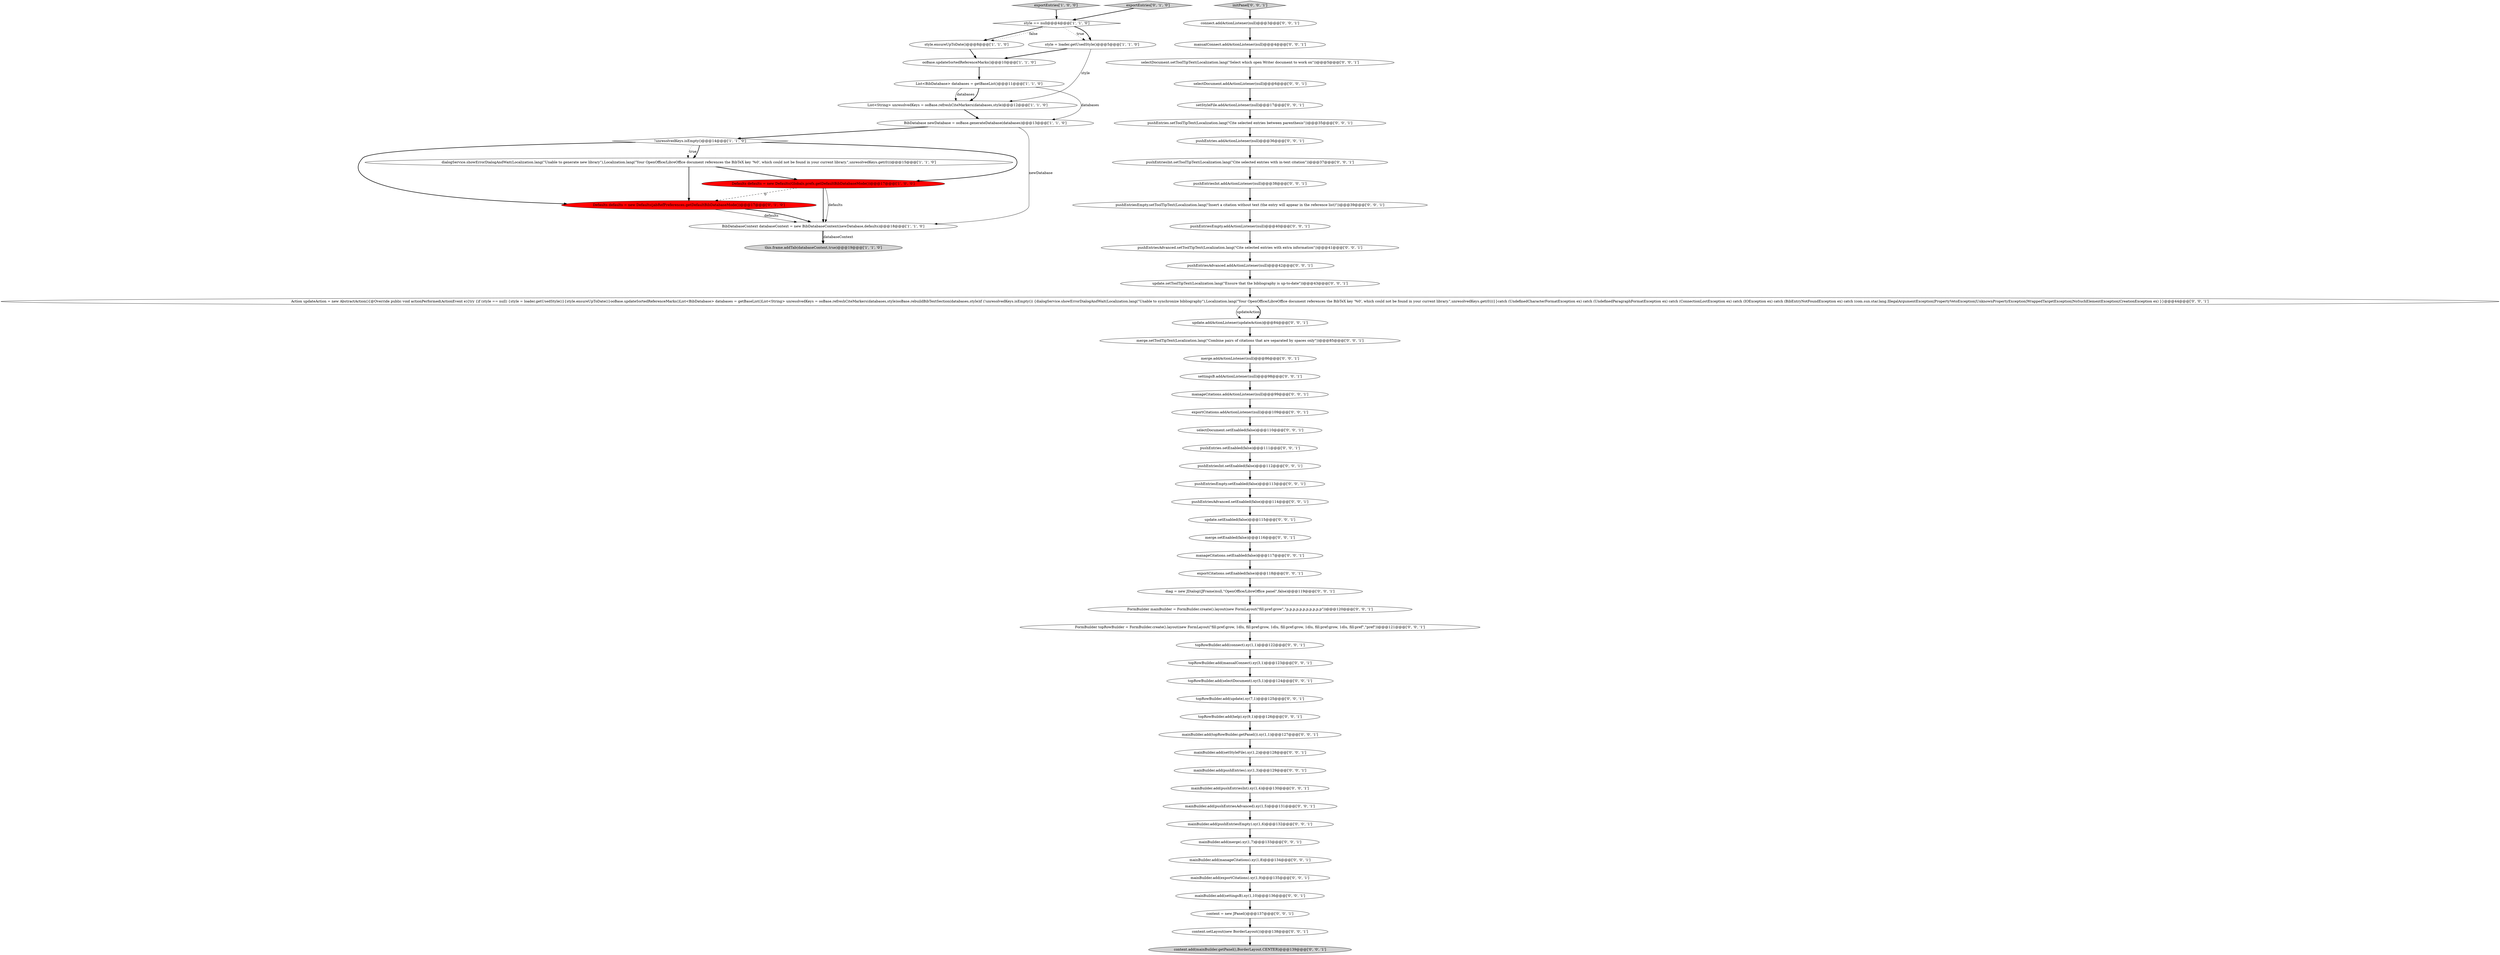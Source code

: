 digraph {
9 [style = filled, label = "style.ensureUpToDate()@@@8@@@['1', '1', '0']", fillcolor = white, shape = ellipse image = "AAA0AAABBB1BBB"];
32 [style = filled, label = "mainBuilder.add(settingsB).xy(1,10)@@@136@@@['0', '0', '1']", fillcolor = white, shape = ellipse image = "AAA0AAABBB3BBB"];
0 [style = filled, label = "dialogService.showErrorDialogAndWait(Localization.lang(\"Unable to generate new library\"),Localization.lang(\"Your OpenOffice/LibreOffice document references the BibTeX key '%0', which could not be found in your current library.\",unresolvedKeys.get(0)))@@@15@@@['1', '1', '0']", fillcolor = white, shape = ellipse image = "AAA0AAABBB1BBB"];
18 [style = filled, label = "manualConnect.addActionListener(null)@@@4@@@['0', '0', '1']", fillcolor = white, shape = ellipse image = "AAA0AAABBB3BBB"];
1 [style = filled, label = "exportEntries['1', '0', '0']", fillcolor = lightgray, shape = diamond image = "AAA0AAABBB1BBB"];
27 [style = filled, label = "pushEntriesAdvanced.setToolTipText(Localization.lang(\"Cite selected entries with extra information\"))@@@41@@@['0', '0', '1']", fillcolor = white, shape = ellipse image = "AAA0AAABBB3BBB"];
63 [style = filled, label = "mainBuilder.add(pushEntries).xy(1,3)@@@129@@@['0', '0', '1']", fillcolor = white, shape = ellipse image = "AAA0AAABBB3BBB"];
26 [style = filled, label = "mainBuilder.add(merge).xy(1,7)@@@133@@@['0', '0', '1']", fillcolor = white, shape = ellipse image = "AAA0AAABBB3BBB"];
8 [style = filled, label = "this.frame.addTab(databaseContext,true)@@@19@@@['1', '1', '0']", fillcolor = lightgray, shape = ellipse image = "AAA0AAABBB1BBB"];
65 [style = filled, label = "mainBuilder.add(topRowBuilder.getPanel()).xy(1,1)@@@127@@@['0', '0', '1']", fillcolor = white, shape = ellipse image = "AAA0AAABBB3BBB"];
24 [style = filled, label = "mainBuilder.add(setStyleFile).xy(1,2)@@@128@@@['0', '0', '1']", fillcolor = white, shape = ellipse image = "AAA0AAABBB3BBB"];
28 [style = filled, label = "FormBuilder mainBuilder = FormBuilder.create().layout(new FormLayout(\"fill:pref:grow\",\"p,p,p,p,p,p,p,p,p,p,p\"))@@@120@@@['0', '0', '1']", fillcolor = white, shape = ellipse image = "AAA0AAABBB3BBB"];
59 [style = filled, label = "topRowBuilder.add(manualConnect).xy(3,1)@@@123@@@['0', '0', '1']", fillcolor = white, shape = ellipse image = "AAA0AAABBB3BBB"];
54 [style = filled, label = "exportCitations.setEnabled(false)@@@118@@@['0', '0', '1']", fillcolor = white, shape = ellipse image = "AAA0AAABBB3BBB"];
64 [style = filled, label = "update.setEnabled(false)@@@115@@@['0', '0', '1']", fillcolor = white, shape = ellipse image = "AAA0AAABBB3BBB"];
57 [style = filled, label = "manageCitations.setEnabled(false)@@@117@@@['0', '0', '1']", fillcolor = white, shape = ellipse image = "AAA0AAABBB3BBB"];
5 [style = filled, label = "Defaults defaults = new Defaults(Globals.prefs.getDefaultBibDatabaseMode())@@@17@@@['1', '0', '0']", fillcolor = red, shape = ellipse image = "AAA1AAABBB1BBB"];
50 [style = filled, label = "pushEntriesInt.addActionListener(null)@@@38@@@['0', '0', '1']", fillcolor = white, shape = ellipse image = "AAA0AAABBB3BBB"];
47 [style = filled, label = "mainBuilder.add(pushEntriesEmpty).xy(1,6)@@@132@@@['0', '0', '1']", fillcolor = white, shape = ellipse image = "AAA0AAABBB3BBB"];
40 [style = filled, label = "topRowBuilder.add(connect).xy(1,1)@@@122@@@['0', '0', '1']", fillcolor = white, shape = ellipse image = "AAA0AAABBB3BBB"];
45 [style = filled, label = "initPanel['0', '0', '1']", fillcolor = lightgray, shape = diamond image = "AAA0AAABBB3BBB"];
60 [style = filled, label = "merge.setEnabled(false)@@@116@@@['0', '0', '1']", fillcolor = white, shape = ellipse image = "AAA0AAABBB3BBB"];
11 [style = filled, label = "BibDatabase newDatabase = ooBase.generateDatabase(databases)@@@13@@@['1', '1', '0']", fillcolor = white, shape = ellipse image = "AAA0AAABBB1BBB"];
30 [style = filled, label = "pushEntriesEmpty.setToolTipText(Localization.lang(\"Insert a citation without text (the entry will appear in the reference list)\"))@@@39@@@['0', '0', '1']", fillcolor = white, shape = ellipse image = "AAA0AAABBB3BBB"];
38 [style = filled, label = "content.setLayout(new BorderLayout())@@@138@@@['0', '0', '1']", fillcolor = white, shape = ellipse image = "AAA0AAABBB3BBB"];
48 [style = filled, label = "setStyleFile.addActionListener(null)@@@17@@@['0', '0', '1']", fillcolor = white, shape = ellipse image = "AAA0AAABBB3BBB"];
22 [style = filled, label = "manageCitations.addActionListener(null)@@@99@@@['0', '0', '1']", fillcolor = white, shape = ellipse image = "AAA0AAABBB3BBB"];
31 [style = filled, label = "connect.addActionListener(null)@@@3@@@['0', '0', '1']", fillcolor = white, shape = ellipse image = "AAA0AAABBB3BBB"];
36 [style = filled, label = "settingsB.addActionListener(null)@@@98@@@['0', '0', '1']", fillcolor = white, shape = ellipse image = "AAA0AAABBB3BBB"];
3 [style = filled, label = "ooBase.updateSortedReferenceMarks()@@@10@@@['1', '1', '0']", fillcolor = white, shape = ellipse image = "AAA0AAABBB1BBB"];
33 [style = filled, label = "topRowBuilder.add(update).xy(7,1)@@@125@@@['0', '0', '1']", fillcolor = white, shape = ellipse image = "AAA0AAABBB3BBB"];
61 [style = filled, label = "content.add(mainBuilder.getPanel(),BorderLayout.CENTER)@@@139@@@['0', '0', '1']", fillcolor = lightgray, shape = ellipse image = "AAA0AAABBB3BBB"];
13 [style = filled, label = "exportEntries['0', '1', '0']", fillcolor = lightgray, shape = diamond image = "AAA0AAABBB2BBB"];
66 [style = filled, label = "pushEntriesAdvanced.addActionListener(null)@@@42@@@['0', '0', '1']", fillcolor = white, shape = ellipse image = "AAA0AAABBB3BBB"];
46 [style = filled, label = "pushEntries.addActionListener(null)@@@36@@@['0', '0', '1']", fillcolor = white, shape = ellipse image = "AAA0AAABBB3BBB"];
35 [style = filled, label = "pushEntries.setToolTipText(Localization.lang(\"Cite selected entries between parenthesis\"))@@@35@@@['0', '0', '1']", fillcolor = white, shape = ellipse image = "AAA0AAABBB3BBB"];
42 [style = filled, label = "mainBuilder.add(exportCitations).xy(1,9)@@@135@@@['0', '0', '1']", fillcolor = white, shape = ellipse image = "AAA0AAABBB3BBB"];
16 [style = filled, label = "pushEntriesInt.setEnabled(false)@@@112@@@['0', '0', '1']", fillcolor = white, shape = ellipse image = "AAA0AAABBB3BBB"];
44 [style = filled, label = "Action updateAction = new AbstractAction(){@Override public void actionPerformed(ActionEvent e){try {if (style == null) {style = loader.getUsedStyle()}{style.ensureUpToDate()}ooBase.updateSortedReferenceMarks()List<BibDatabase> databases = getBaseList()List<String> unresolvedKeys = ooBase.refreshCiteMarkers(databases,style)ooBase.rebuildBibTextSection(databases,style)if (!unresolvedKeys.isEmpty()) {dialogService.showErrorDialogAndWait(Localization.lang(\"Unable to synchronize bibliography\"),Localization.lang(\"Your OpenOffice/LibreOffice document references the BibTeX key '%0', which could not be found in your current library.\",unresolvedKeys.get(0)))}}catch (UndefinedCharacterFormatException ex) catch (UndefinedParagraphFormatException ex) catch (ConnectionLostException ex) catch (IOException ex) catch (BibEntryNotFoundException ex) catch (com.sun.star.lang.IllegalArgumentException|PropertyVetoException|UnknownPropertyException|WrappedTargetException|NoSuchElementException|CreationException ex) }}@@@44@@@['0', '0', '1']", fillcolor = white, shape = ellipse image = "AAA0AAABBB3BBB"];
49 [style = filled, label = "selectDocument.setEnabled(false)@@@110@@@['0', '0', '1']", fillcolor = white, shape = ellipse image = "AAA0AAABBB3BBB"];
17 [style = filled, label = "diag = new JDialog((JFrame)null,\"OpenOffice/LibreOffice panel\",false)@@@119@@@['0', '0', '1']", fillcolor = white, shape = ellipse image = "AAA0AAABBB3BBB"];
23 [style = filled, label = "pushEntriesEmpty.addActionListener(null)@@@40@@@['0', '0', '1']", fillcolor = white, shape = ellipse image = "AAA0AAABBB3BBB"];
39 [style = filled, label = "update.setToolTipText(Localization.lang(\"Ensure that the bibliography is up-to-date\"))@@@43@@@['0', '0', '1']", fillcolor = white, shape = ellipse image = "AAA0AAABBB3BBB"];
51 [style = filled, label = "mainBuilder.add(pushEntriesAdvanced).xy(1,5)@@@131@@@['0', '0', '1']", fillcolor = white, shape = ellipse image = "AAA0AAABBB3BBB"];
12 [style = filled, label = "List<BibDatabase> databases = getBaseList()@@@11@@@['1', '1', '0']", fillcolor = white, shape = ellipse image = "AAA0AAABBB1BBB"];
7 [style = filled, label = "BibDatabaseContext databaseContext = new BibDatabaseContext(newDatabase,defaults)@@@18@@@['1', '1', '0']", fillcolor = white, shape = ellipse image = "AAA0AAABBB1BBB"];
41 [style = filled, label = "topRowBuilder.add(help).xy(9,1)@@@126@@@['0', '0', '1']", fillcolor = white, shape = ellipse image = "AAA0AAABBB3BBB"];
55 [style = filled, label = "update.addActionListener(updateAction)@@@84@@@['0', '0', '1']", fillcolor = white, shape = ellipse image = "AAA0AAABBB3BBB"];
56 [style = filled, label = "pushEntriesInt.setToolTipText(Localization.lang(\"Cite selected entries with in-text citation\"))@@@37@@@['0', '0', '1']", fillcolor = white, shape = ellipse image = "AAA0AAABBB3BBB"];
15 [style = filled, label = "selectDocument.setToolTipText(Localization.lang(\"Select which open Writer document to work on\"))@@@5@@@['0', '0', '1']", fillcolor = white, shape = ellipse image = "AAA0AAABBB3BBB"];
43 [style = filled, label = "FormBuilder topRowBuilder = FormBuilder.create().layout(new FormLayout(\"fill:pref:grow, 1dlu, fill:pref:grow, 1dlu, fill:pref:grow, 1dlu, fill:pref:grow, 1dlu, fill:pref\",\"pref\"))@@@121@@@['0', '0', '1']", fillcolor = white, shape = ellipse image = "AAA0AAABBB3BBB"];
62 [style = filled, label = "mainBuilder.add(manageCitations).xy(1,8)@@@134@@@['0', '0', '1']", fillcolor = white, shape = ellipse image = "AAA0AAABBB3BBB"];
53 [style = filled, label = "mainBuilder.add(pushEntriesInt).xy(1,4)@@@130@@@['0', '0', '1']", fillcolor = white, shape = ellipse image = "AAA0AAABBB3BBB"];
52 [style = filled, label = "merge.setToolTipText(Localization.lang(\"Combine pairs of citations that are separated by spaces only\"))@@@85@@@['0', '0', '1']", fillcolor = white, shape = ellipse image = "AAA0AAABBB3BBB"];
14 [style = filled, label = "Defaults defaults = new Defaults(jabRefPreferences.getDefaultBibDatabaseMode())@@@17@@@['0', '1', '0']", fillcolor = red, shape = ellipse image = "AAA1AAABBB2BBB"];
34 [style = filled, label = "pushEntries.setEnabled(false)@@@111@@@['0', '0', '1']", fillcolor = white, shape = ellipse image = "AAA0AAABBB3BBB"];
37 [style = filled, label = "exportCitations.addActionListener(null)@@@109@@@['0', '0', '1']", fillcolor = white, shape = ellipse image = "AAA0AAABBB3BBB"];
10 [style = filled, label = "List<String> unresolvedKeys = ooBase.refreshCiteMarkers(databases,style)@@@12@@@['1', '1', '0']", fillcolor = white, shape = ellipse image = "AAA0AAABBB1BBB"];
58 [style = filled, label = "merge.addActionListener(null)@@@86@@@['0', '0', '1']", fillcolor = white, shape = ellipse image = "AAA0AAABBB3BBB"];
20 [style = filled, label = "pushEntriesAdvanced.setEnabled(false)@@@114@@@['0', '0', '1']", fillcolor = white, shape = ellipse image = "AAA0AAABBB3BBB"];
21 [style = filled, label = "selectDocument.addActionListener(null)@@@6@@@['0', '0', '1']", fillcolor = white, shape = ellipse image = "AAA0AAABBB3BBB"];
2 [style = filled, label = "!unresolvedKeys.isEmpty()@@@14@@@['1', '1', '0']", fillcolor = white, shape = diamond image = "AAA0AAABBB1BBB"];
4 [style = filled, label = "style == null@@@4@@@['1', '1', '0']", fillcolor = white, shape = diamond image = "AAA0AAABBB1BBB"];
25 [style = filled, label = "topRowBuilder.add(selectDocument).xy(5,1)@@@124@@@['0', '0', '1']", fillcolor = white, shape = ellipse image = "AAA0AAABBB3BBB"];
29 [style = filled, label = "pushEntriesEmpty.setEnabled(false)@@@113@@@['0', '0', '1']", fillcolor = white, shape = ellipse image = "AAA0AAABBB3BBB"];
19 [style = filled, label = "content = new JPanel()@@@137@@@['0', '0', '1']", fillcolor = white, shape = ellipse image = "AAA0AAABBB3BBB"];
6 [style = filled, label = "style = loader.getUsedStyle()@@@5@@@['1', '1', '0']", fillcolor = white, shape = ellipse image = "AAA0AAABBB1BBB"];
4->6 [style = dotted, label="true"];
58->36 [style = bold, label=""];
4->9 [style = bold, label=""];
6->3 [style = bold, label=""];
57->54 [style = bold, label=""];
24->63 [style = bold, label=""];
1->4 [style = bold, label=""];
2->5 [style = bold, label=""];
46->56 [style = bold, label=""];
2->0 [style = dotted, label="true"];
5->14 [style = dashed, label="0"];
59->25 [style = bold, label=""];
39->44 [style = bold, label=""];
23->27 [style = bold, label=""];
37->49 [style = bold, label=""];
25->33 [style = bold, label=""];
65->24 [style = bold, label=""];
4->6 [style = bold, label=""];
53->51 [style = bold, label=""];
15->21 [style = bold, label=""];
22->37 [style = bold, label=""];
14->7 [style = solid, label="defaults"];
50->30 [style = bold, label=""];
12->11 [style = solid, label="databases"];
66->39 [style = bold, label=""];
36->22 [style = bold, label=""];
30->23 [style = bold, label=""];
18->15 [style = bold, label=""];
16->29 [style = bold, label=""];
54->17 [style = bold, label=""];
21->48 [style = bold, label=""];
26->62 [style = bold, label=""];
31->18 [style = bold, label=""];
33->41 [style = bold, label=""];
11->7 [style = solid, label="newDatabase"];
5->7 [style = solid, label="defaults"];
44->55 [style = solid, label="updateAction"];
48->35 [style = bold, label=""];
41->65 [style = bold, label=""];
3->12 [style = bold, label=""];
32->19 [style = bold, label=""];
38->61 [style = bold, label=""];
49->34 [style = bold, label=""];
7->8 [style = bold, label=""];
40->59 [style = bold, label=""];
45->31 [style = bold, label=""];
6->10 [style = solid, label="style"];
11->2 [style = bold, label=""];
14->7 [style = bold, label=""];
43->40 [style = bold, label=""];
52->58 [style = bold, label=""];
4->9 [style = dotted, label="false"];
29->20 [style = bold, label=""];
0->14 [style = bold, label=""];
12->10 [style = bold, label=""];
2->0 [style = bold, label=""];
10->11 [style = bold, label=""];
44->55 [style = bold, label=""];
60->57 [style = bold, label=""];
17->28 [style = bold, label=""];
28->43 [style = bold, label=""];
62->42 [style = bold, label=""];
7->8 [style = solid, label="databaseContext"];
12->10 [style = solid, label="databases"];
20->64 [style = bold, label=""];
56->50 [style = bold, label=""];
34->16 [style = bold, label=""];
2->14 [style = bold, label=""];
51->47 [style = bold, label=""];
47->26 [style = bold, label=""];
42->32 [style = bold, label=""];
9->3 [style = bold, label=""];
5->7 [style = bold, label=""];
27->66 [style = bold, label=""];
55->52 [style = bold, label=""];
63->53 [style = bold, label=""];
19->38 [style = bold, label=""];
64->60 [style = bold, label=""];
0->5 [style = bold, label=""];
13->4 [style = bold, label=""];
35->46 [style = bold, label=""];
}
